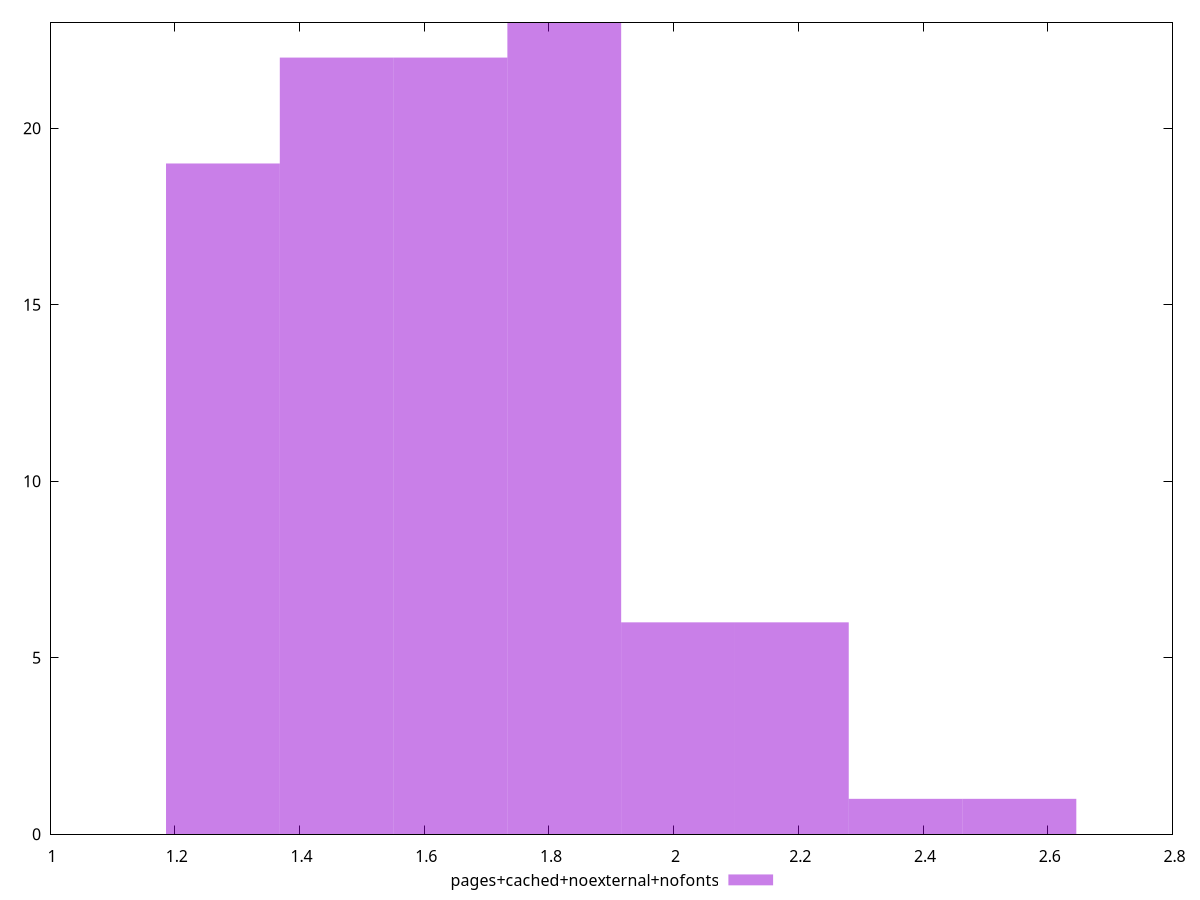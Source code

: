 $_pagesCachedNoexternalNofonts <<EOF
1.6422021090248895 22
1.2772683070193585 19
1.824669010027655 23
1.459735208022124 22
2.189602812033186 6
2.3720697130359514 1
2.554536614038717 1
2.0071359110304203 6
EOF
set key outside below
set terminal pngcairo
set output "report_00004_2020-11-02T20-21-41.718Z/server-response-time/pages+cached+noexternal+nofonts//raw_hist.png"
set yrange [0:23]
set boxwidth 0.1824669010027655
set style fill transparent solid 0.5 noborder
plot $_pagesCachedNoexternalNofonts title "pages+cached+noexternal+nofonts" with boxes ,